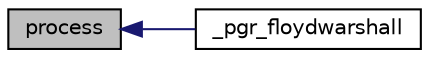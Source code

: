 digraph "process"
{
  edge [fontname="Helvetica",fontsize="10",labelfontname="Helvetica",labelfontsize="10"];
  node [fontname="Helvetica",fontsize="10",shape=record];
  rankdir="LR";
  Node74 [label="process",height=0.2,width=0.4,color="black", fillcolor="grey75", style="filled", fontcolor="black"];
  Node74 -> Node75 [dir="back",color="midnightblue",fontsize="10",style="solid",fontname="Helvetica"];
  Node75 [label="_pgr_floydwarshall",height=0.2,width=0.4,color="black", fillcolor="white", style="filled",URL="$floydWarshall_8c.html#ae4e268eebd467b7e6affa08edd595e61"];
}
